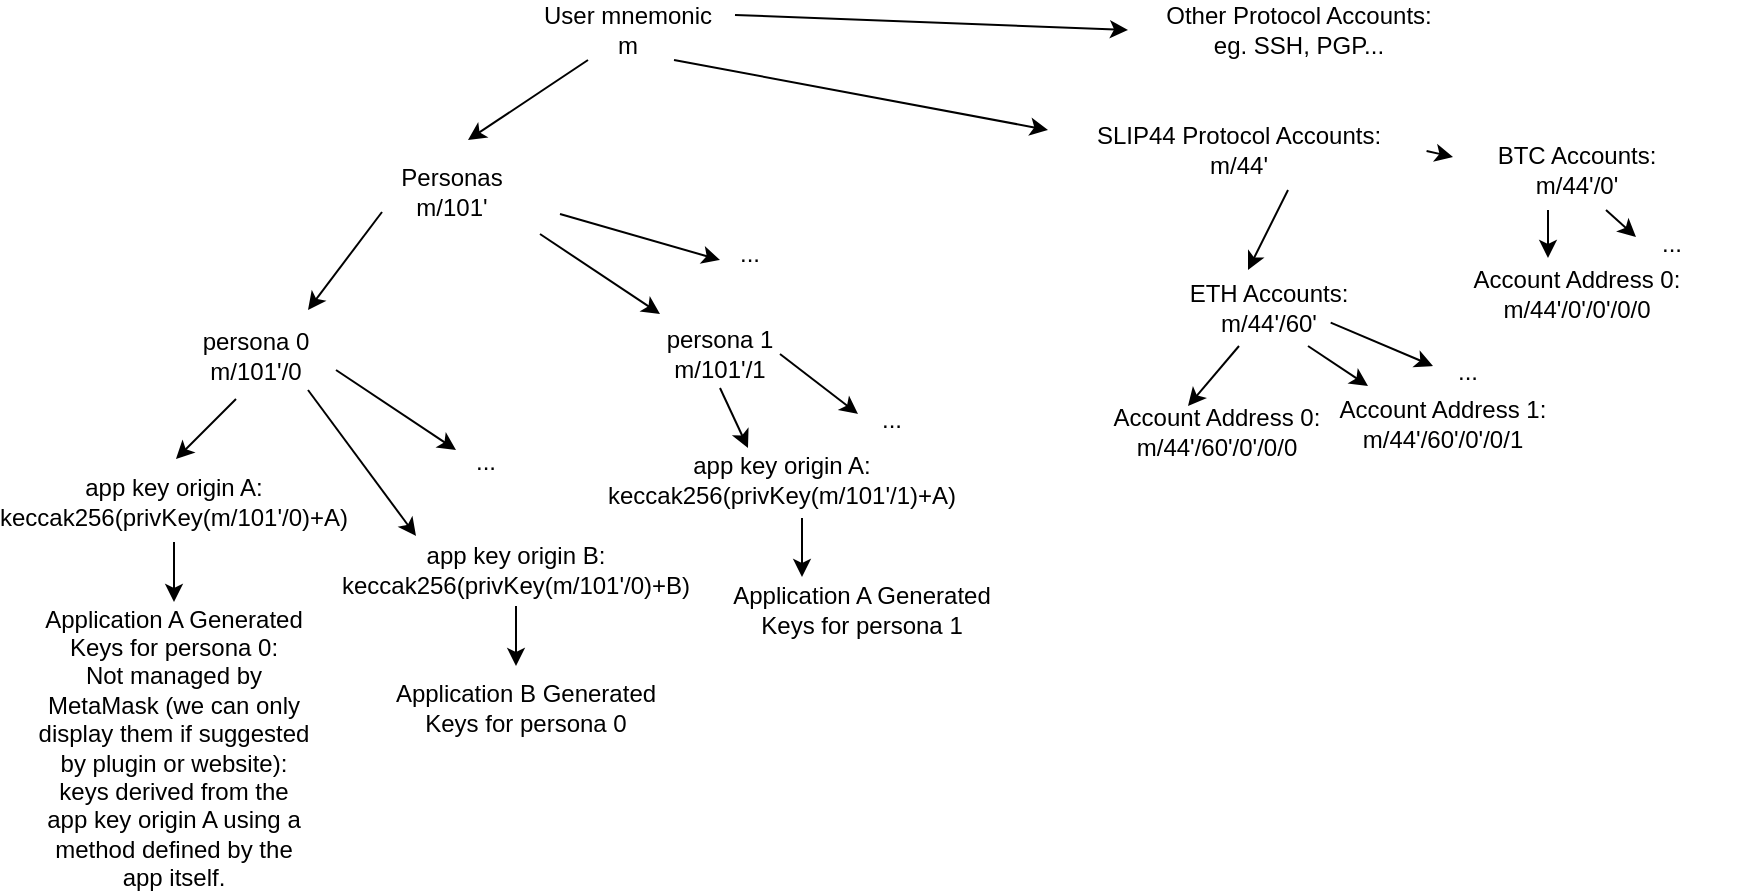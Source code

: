 <mxfile version="12.4.1" type="github" pages="1">
  <diagram id="ISyL4yHJs07onBC1n71A" name="Page-1">
    <mxGraphModel dx="879" dy="427" grid="1" gridSize="10" guides="1" tooltips="1" connect="1" arrows="1" fold="1" page="1" pageScale="1" pageWidth="827" pageHeight="1169" math="0" shadow="0">
      <root>
        <mxCell id="0"/>
        <mxCell id="1" parent="0"/>
        <mxCell id="QJqyBKiQk6toEM_sH1T4-1" value="User mnemonic&lt;br&gt;m" style="text;html=1;strokeColor=none;fillColor=none;align=center;verticalAlign=middle;whiteSpace=wrap;rounded=0;" parent="1" vertex="1">
          <mxGeometry x="320" y="10" width="140" height="20" as="geometry"/>
        </mxCell>
        <mxCell id="QJqyBKiQk6toEM_sH1T4-2" value="" style="endArrow=classic;html=1;" parent="1" edge="1">
          <mxGeometry width="50" height="50" relative="1" as="geometry">
            <mxPoint x="370" y="35" as="sourcePoint"/>
            <mxPoint x="310" y="75" as="targetPoint"/>
          </mxGeometry>
        </mxCell>
        <mxCell id="QJqyBKiQk6toEM_sH1T4-3" value="Personas&lt;br&gt;m/101&#39;" style="text;html=1;strokeColor=none;fillColor=none;align=center;verticalAlign=middle;whiteSpace=wrap;rounded=0;" parent="1" vertex="1">
          <mxGeometry x="232" y="91" width="140" height="20" as="geometry"/>
        </mxCell>
        <mxCell id="QJqyBKiQk6toEM_sH1T4-4" value="" style="endArrow=classic;html=1;exitX=0.25;exitY=1;exitDx=0;exitDy=0;" parent="1" source="QJqyBKiQk6toEM_sH1T4-3" edge="1">
          <mxGeometry width="50" height="50" relative="1" as="geometry">
            <mxPoint x="282" y="134" as="sourcePoint"/>
            <mxPoint x="230" y="160" as="targetPoint"/>
          </mxGeometry>
        </mxCell>
        <mxCell id="QJqyBKiQk6toEM_sH1T4-5" value="persona 0&lt;br&gt;m/101&#39;/0" style="text;html=1;strokeColor=none;fillColor=none;align=center;verticalAlign=middle;whiteSpace=wrap;rounded=0;" parent="1" vertex="1">
          <mxGeometry x="134" y="173" width="140" height="20" as="geometry"/>
        </mxCell>
        <mxCell id="qT3K2mGYBUytjidLMp-i-2" value="" style="edgeStyle=orthogonalEdgeStyle;rounded=0;orthogonalLoop=1;jettySize=auto;html=1;" edge="1" parent="1">
          <mxGeometry relative="1" as="geometry">
            <mxPoint x="163" y="276" as="sourcePoint"/>
            <mxPoint x="163" y="306" as="targetPoint"/>
            <Array as="points">
              <mxPoint x="163" y="286"/>
              <mxPoint x="163" y="286"/>
            </Array>
          </mxGeometry>
        </mxCell>
        <mxCell id="QJqyBKiQk6toEM_sH1T4-6" value="app key origin A:&lt;br&gt;keccak256(privKey(m/101&#39;/0)+A)" style="text;html=1;strokeColor=none;fillColor=none;align=center;verticalAlign=middle;whiteSpace=wrap;rounded=0;" parent="1" vertex="1">
          <mxGeometry x="93" y="246" width="140" height="20" as="geometry"/>
        </mxCell>
        <mxCell id="qT3K2mGYBUytjidLMp-i-1" value="Application A Generated Keys for persona 0:&lt;br&gt;Not managed by MetaMask (we can only display them if suggested by plugin or website):&lt;br&gt;keys derived from the app key origin A using a method defined by the app itself." style="text;html=1;strokeColor=none;fillColor=none;align=center;verticalAlign=middle;whiteSpace=wrap;rounded=0;" vertex="1" parent="1">
          <mxGeometry x="93" y="369" width="140" height="20" as="geometry"/>
        </mxCell>
        <mxCell id="QJqyBKiQk6toEM_sH1T4-7" value="" style="endArrow=classic;html=1;" parent="1" edge="1">
          <mxGeometry width="50" height="50" relative="1" as="geometry">
            <mxPoint x="194" y="204.5" as="sourcePoint"/>
            <mxPoint x="164" y="234.5" as="targetPoint"/>
          </mxGeometry>
        </mxCell>
        <mxCell id="QJqyBKiQk6toEM_sH1T4-10" value="" style="endArrow=classic;html=1;" parent="1" edge="1">
          <mxGeometry width="50" height="50" relative="1" as="geometry">
            <mxPoint x="230" y="200" as="sourcePoint"/>
            <mxPoint x="284" y="273" as="targetPoint"/>
          </mxGeometry>
        </mxCell>
        <mxCell id="QJqyBKiQk6toEM_sH1T4-11" value="app key origin B:&lt;br&gt;keccak256(privKey(m/101&#39;/0)+B)" style="text;html=1;strokeColor=none;fillColor=none;align=center;verticalAlign=middle;whiteSpace=wrap;rounded=0;" parent="1" vertex="1">
          <mxGeometry x="264" y="280" width="140" height="20" as="geometry"/>
        </mxCell>
        <mxCell id="QJqyBKiQk6toEM_sH1T4-12" value="" style="endArrow=classic;html=1;" parent="1" edge="1">
          <mxGeometry width="50" height="50" relative="1" as="geometry">
            <mxPoint x="346" y="122" as="sourcePoint"/>
            <mxPoint x="406" y="162" as="targetPoint"/>
          </mxGeometry>
        </mxCell>
        <mxCell id="QJqyBKiQk6toEM_sH1T4-13" value="persona 1&lt;br&gt;m/101&#39;/1" style="text;html=1;strokeColor=none;fillColor=none;align=center;verticalAlign=middle;whiteSpace=wrap;rounded=0;" parent="1" vertex="1">
          <mxGeometry x="366" y="172" width="140" height="20" as="geometry"/>
        </mxCell>
        <mxCell id="QJqyBKiQk6toEM_sH1T4-14" value="" style="endArrow=classic;html=1;" parent="1" edge="1">
          <mxGeometry width="50" height="50" relative="1" as="geometry">
            <mxPoint x="244" y="190" as="sourcePoint"/>
            <mxPoint x="304" y="230" as="targetPoint"/>
          </mxGeometry>
        </mxCell>
        <mxCell id="QJqyBKiQk6toEM_sH1T4-15" value="..." style="text;html=1;strokeColor=none;fillColor=none;align=center;verticalAlign=middle;whiteSpace=wrap;rounded=0;" parent="1" vertex="1">
          <mxGeometry x="304" y="226" width="30" height="20" as="geometry"/>
        </mxCell>
        <mxCell id="QJqyBKiQk6toEM_sH1T4-16" value="" style="endArrow=classic;html=1;" parent="1" edge="1">
          <mxGeometry width="50" height="50" relative="1" as="geometry">
            <mxPoint x="356" y="112" as="sourcePoint"/>
            <mxPoint x="436" y="135" as="targetPoint"/>
          </mxGeometry>
        </mxCell>
        <mxCell id="QJqyBKiQk6toEM_sH1T4-17" value="..." style="text;html=1;strokeColor=none;fillColor=none;align=center;verticalAlign=middle;whiteSpace=wrap;rounded=0;" parent="1" vertex="1">
          <mxGeometry x="436" y="122" width="30" height="20" as="geometry"/>
        </mxCell>
        <mxCell id="QJqyBKiQk6toEM_sH1T4-18" value="app key origin A:&lt;br&gt;keccak256(privKey(m/101&#39;/1)+A)" style="text;html=1;strokeColor=none;fillColor=none;align=center;verticalAlign=middle;whiteSpace=wrap;rounded=0;" parent="1" vertex="1">
          <mxGeometry x="397" y="235" width="140" height="20" as="geometry"/>
        </mxCell>
        <mxCell id="QJqyBKiQk6toEM_sH1T4-19" value="" style="endArrow=classic;html=1;" parent="1" edge="1">
          <mxGeometry width="50" height="50" relative="1" as="geometry">
            <mxPoint x="436" y="199" as="sourcePoint"/>
            <mxPoint x="450" y="229" as="targetPoint"/>
          </mxGeometry>
        </mxCell>
        <mxCell id="QJqyBKiQk6toEM_sH1T4-20" value="" style="endArrow=classic;html=1;" parent="1" edge="1">
          <mxGeometry width="50" height="50" relative="1" as="geometry">
            <mxPoint x="466" y="182" as="sourcePoint"/>
            <mxPoint x="505" y="212" as="targetPoint"/>
          </mxGeometry>
        </mxCell>
        <mxCell id="QJqyBKiQk6toEM_sH1T4-21" value="..." style="text;html=1;strokeColor=none;fillColor=none;align=center;verticalAlign=middle;whiteSpace=wrap;rounded=0;" parent="1" vertex="1">
          <mxGeometry x="507" y="205" width="30" height="20" as="geometry"/>
        </mxCell>
        <mxCell id="QJqyBKiQk6toEM_sH1T4-23" value="" style="endArrow=classic;html=1;" parent="1" edge="1">
          <mxGeometry width="50" height="50" relative="1" as="geometry">
            <mxPoint x="413" y="35" as="sourcePoint"/>
            <mxPoint x="600" y="70" as="targetPoint"/>
          </mxGeometry>
        </mxCell>
        <mxCell id="QJqyBKiQk6toEM_sH1T4-24" value="SLIP44 Protocol Accounts:&lt;br&gt;m/44&#39;" style="text;html=1;strokeColor=none;fillColor=none;align=center;verticalAlign=middle;whiteSpace=wrap;rounded=0;" parent="1" vertex="1">
          <mxGeometry x="611" y="70" width="169" height="20" as="geometry"/>
        </mxCell>
        <mxCell id="QJqyBKiQk6toEM_sH1T4-25" value="" style="endArrow=classic;html=1;" parent="1" edge="1">
          <mxGeometry width="50" height="50" relative="1" as="geometry">
            <mxPoint x="720" y="100" as="sourcePoint"/>
            <mxPoint x="700" y="140" as="targetPoint"/>
          </mxGeometry>
        </mxCell>
        <mxCell id="QJqyBKiQk6toEM_sH1T4-26" value="ETH Accounts:&lt;br&gt;m/44&#39;/60&#39;" style="text;html=1;strokeColor=none;fillColor=none;align=center;verticalAlign=middle;whiteSpace=wrap;rounded=0;" parent="1" vertex="1">
          <mxGeometry x="625.5" y="148.5" width="169" height="20" as="geometry"/>
        </mxCell>
        <mxCell id="QJqyBKiQk6toEM_sH1T4-27" value="" style="endArrow=classic;html=1;" parent="1" edge="1">
          <mxGeometry width="50" height="50" relative="1" as="geometry">
            <mxPoint x="695.5" y="178" as="sourcePoint"/>
            <mxPoint x="670" y="208" as="targetPoint"/>
          </mxGeometry>
        </mxCell>
        <mxCell id="QJqyBKiQk6toEM_sH1T4-28" value="Account Address 0:&lt;br&gt;m/44&#39;/60&#39;/0&#39;/0/0" style="text;html=1;strokeColor=none;fillColor=none;align=center;verticalAlign=middle;whiteSpace=wrap;rounded=0;" parent="1" vertex="1">
          <mxGeometry x="600" y="211" width="169" height="20" as="geometry"/>
        </mxCell>
        <mxCell id="QJqyBKiQk6toEM_sH1T4-29" value="" style="endArrow=classic;html=1;" parent="1" edge="1">
          <mxGeometry width="50" height="50" relative="1" as="geometry">
            <mxPoint x="730" y="178" as="sourcePoint"/>
            <mxPoint x="760" y="198" as="targetPoint"/>
          </mxGeometry>
        </mxCell>
        <mxCell id="QJqyBKiQk6toEM_sH1T4-30" value="Account Address 1:&lt;br&gt;m/44&#39;/60&#39;/0&#39;/0/1" style="text;html=1;strokeColor=none;fillColor=none;align=center;verticalAlign=middle;whiteSpace=wrap;rounded=0;" parent="1" vertex="1">
          <mxGeometry x="712.5" y="207" width="169" height="20" as="geometry"/>
        </mxCell>
        <mxCell id="QJqyBKiQk6toEM_sH1T4-31" value="" style="endArrow=classic;html=1;exitX=0.718;exitY=0.917;exitDx=0;exitDy=0;exitPerimeter=0;" parent="1" edge="1">
          <mxGeometry width="50" height="50" relative="1" as="geometry">
            <mxPoint x="741.342" y="166.34" as="sourcePoint"/>
            <mxPoint x="792.5" y="188" as="targetPoint"/>
          </mxGeometry>
        </mxCell>
        <mxCell id="QJqyBKiQk6toEM_sH1T4-32" value="..." style="text;html=1;strokeColor=none;fillColor=none;align=center;verticalAlign=middle;whiteSpace=wrap;rounded=0;" parent="1" vertex="1">
          <mxGeometry x="794.5" y="181" width="30" height="20" as="geometry"/>
        </mxCell>
        <mxCell id="QJqyBKiQk6toEM_sH1T4-33" value="" style="endArrow=classic;html=1;exitX=0.055;exitY=0.023;exitDx=0;exitDy=0;exitPerimeter=0;" parent="1" source="QJqyBKiQk6toEM_sH1T4-34" edge="1">
          <mxGeometry width="50" height="50" relative="1" as="geometry">
            <mxPoint x="822.5" y="43.5" as="sourcePoint"/>
            <mxPoint x="802.5" y="83.5" as="targetPoint"/>
          </mxGeometry>
        </mxCell>
        <mxCell id="QJqyBKiQk6toEM_sH1T4-34" value="BTC Accounts:&lt;br&gt;m/44&#39;/0&#39;" style="text;html=1;strokeColor=none;fillColor=none;align=center;verticalAlign=middle;whiteSpace=wrap;rounded=0;" parent="1" vertex="1">
          <mxGeometry x="780" y="80" width="169" height="20" as="geometry"/>
        </mxCell>
        <mxCell id="QJqyBKiQk6toEM_sH1T4-36" value="" style="endArrow=classic;html=1;" parent="1" edge="1">
          <mxGeometry width="50" height="50" relative="1" as="geometry">
            <mxPoint x="850" y="110" as="sourcePoint"/>
            <mxPoint x="850" y="134" as="targetPoint"/>
          </mxGeometry>
        </mxCell>
        <mxCell id="QJqyBKiQk6toEM_sH1T4-37" value="Account Address 0:&lt;br&gt;m/44&#39;/0&#39;/0&#39;/0/0" style="text;html=1;strokeColor=none;fillColor=none;align=center;verticalAlign=middle;whiteSpace=wrap;rounded=0;" parent="1" vertex="1">
          <mxGeometry x="780" y="142" width="169" height="20" as="geometry"/>
        </mxCell>
        <mxCell id="QJqyBKiQk6toEM_sH1T4-38" value="" style="endArrow=classic;html=1;" parent="1" edge="1">
          <mxGeometry width="50" height="50" relative="1" as="geometry">
            <mxPoint x="879" y="110" as="sourcePoint"/>
            <mxPoint x="894" y="123.5" as="targetPoint"/>
          </mxGeometry>
        </mxCell>
        <mxCell id="QJqyBKiQk6toEM_sH1T4-39" value="..." style="text;html=1;strokeColor=none;fillColor=none;align=center;verticalAlign=middle;whiteSpace=wrap;rounded=0;" parent="1" vertex="1">
          <mxGeometry x="897" y="116.5" width="30" height="20" as="geometry"/>
        </mxCell>
        <mxCell id="QJqyBKiQk6toEM_sH1T4-46" value="" style="endArrow=classic;html=1;" parent="1" edge="1">
          <mxGeometry width="50" height="50" relative="1" as="geometry">
            <mxPoint x="443.5" y="12.5" as="sourcePoint"/>
            <mxPoint x="640" y="20" as="targetPoint"/>
          </mxGeometry>
        </mxCell>
        <mxCell id="QJqyBKiQk6toEM_sH1T4-47" value="Other Protocol Accounts:&lt;br&gt;eg. SSH, PGP..." style="text;html=1;strokeColor=none;fillColor=none;align=center;verticalAlign=middle;whiteSpace=wrap;rounded=0;" parent="1" vertex="1">
          <mxGeometry x="640.5" y="10" width="169" height="20" as="geometry"/>
        </mxCell>
        <mxCell id="qT3K2mGYBUytjidLMp-i-7" value="" style="edgeStyle=orthogonalEdgeStyle;rounded=0;orthogonalLoop=1;jettySize=auto;html=1;" edge="1" parent="1">
          <mxGeometry relative="1" as="geometry">
            <mxPoint x="334" y="308" as="sourcePoint"/>
            <mxPoint x="334" y="338" as="targetPoint"/>
            <Array as="points">
              <mxPoint x="334" y="318"/>
              <mxPoint x="334" y="318"/>
            </Array>
          </mxGeometry>
        </mxCell>
        <mxCell id="qT3K2mGYBUytjidLMp-i-10" value="&lt;span style=&quot;text-align: left ; white-space: nowrap&quot;&gt;Application A Generated&lt;/span&gt;&lt;br style=&quot;text-align: left ; white-space: nowrap&quot;&gt;&lt;span style=&quot;text-align: left ; white-space: nowrap&quot;&gt;Keys for persona 1&lt;/span&gt;" style="text;html=1;strokeColor=none;fillColor=none;align=center;verticalAlign=middle;whiteSpace=wrap;rounded=0;" vertex="1" parent="1">
          <mxGeometry x="487" y="300" width="40" height="20" as="geometry"/>
        </mxCell>
        <mxCell id="qT3K2mGYBUytjidLMp-i-14" value="" style="endArrow=classic;html=1;" edge="1" parent="1">
          <mxGeometry width="50" height="50" relative="1" as="geometry">
            <mxPoint x="477" y="264" as="sourcePoint"/>
            <mxPoint x="477" y="293.5" as="targetPoint"/>
          </mxGeometry>
        </mxCell>
        <mxCell id="qT3K2mGYBUytjidLMp-i-15" value="&lt;span style=&quot;text-align: left ; white-space: nowrap&quot;&gt;Application B Generated&lt;/span&gt;&lt;br style=&quot;text-align: left ; white-space: nowrap&quot;&gt;&lt;span style=&quot;text-align: left ; white-space: nowrap&quot;&gt;Keys for persona 0&lt;br&gt;&lt;/span&gt;" style="text;html=1;strokeColor=none;fillColor=none;align=center;verticalAlign=middle;whiteSpace=wrap;rounded=0;" vertex="1" parent="1">
          <mxGeometry x="319" y="349" width="40" height="20" as="geometry"/>
        </mxCell>
      </root>
    </mxGraphModel>
  </diagram>
</mxfile>
